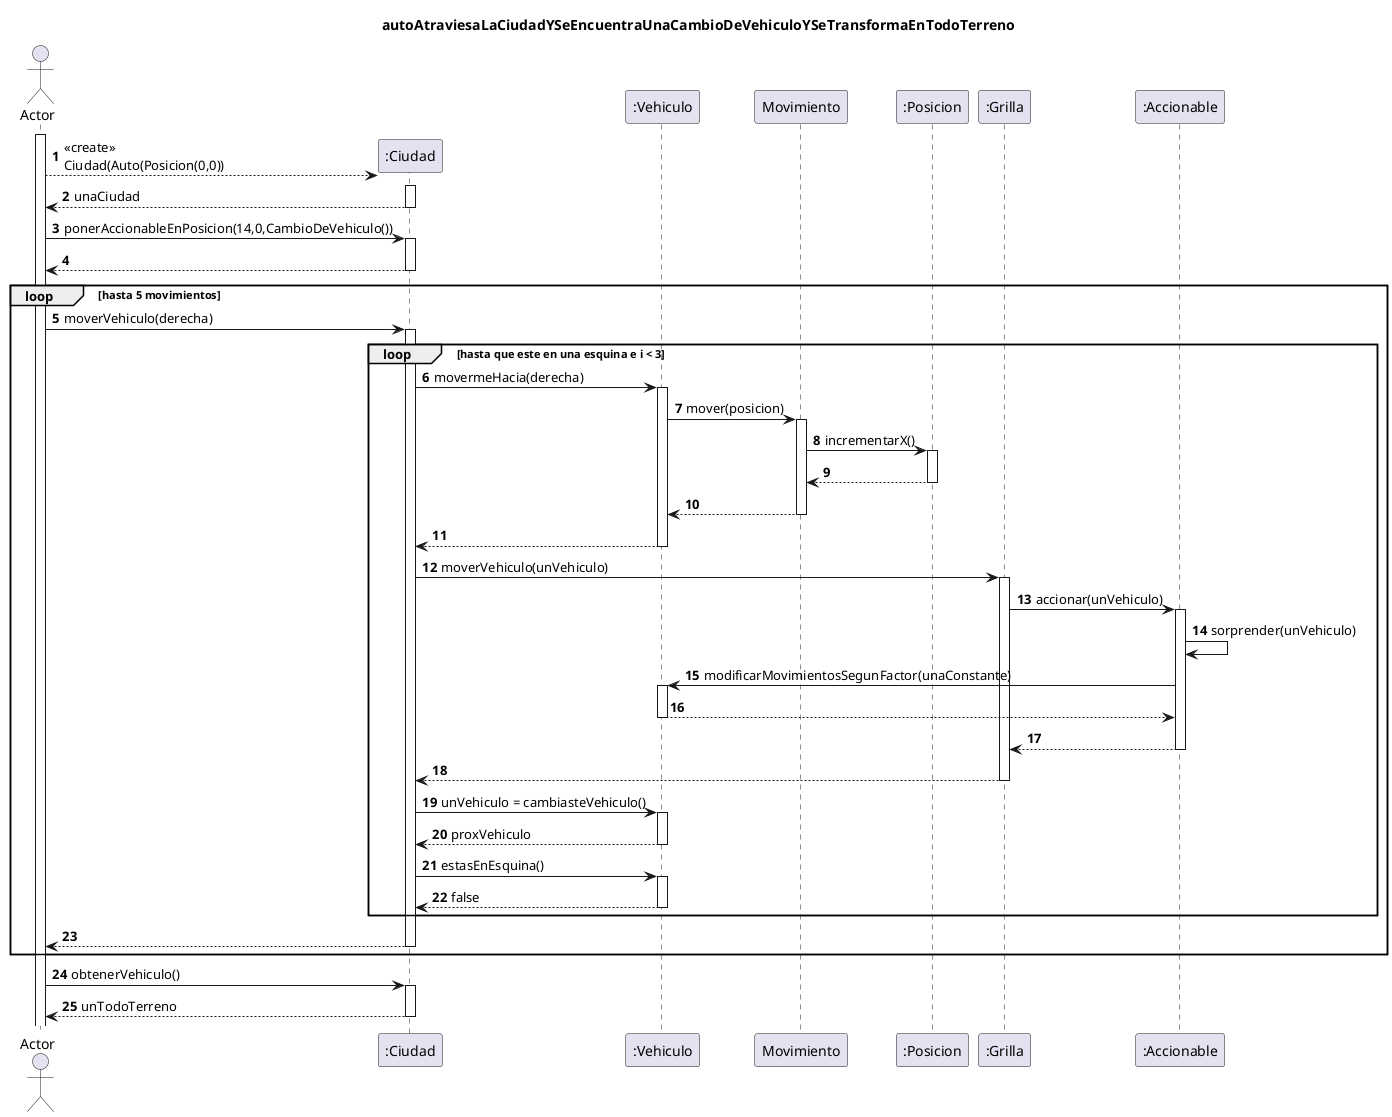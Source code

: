 @startuml
'https://plantuml.com/sequence-diagram

autonumber
title autoAtraviesaLaCiudadYSeEncuentraUnaCambioDeVehiculoYSeTransformaEnTodoTerreno

actor Actor

Actor++

create ":Ciudad"
Actor --> ":Ciudad"++:<<create>>\nCiudad(Auto(Posicion(0,0))
Actor <-- ":Ciudad"--: unaCiudad

Actor -> ":Ciudad"++:ponerAccionableEnPosicion(14,0,CambioDeVehiculo())
Actor <-- ":Ciudad"--


loop hasta 5 movimientos
Actor -> ":Ciudad"++:moverVehiculo(derecha)

loop hasta que este en una esquina e i < 3
":Ciudad"->":Vehiculo"++:movermeHacia(derecha)
":Vehiculo" -> "Movimiento"++:mover(posicion)
"Movimiento" -> ":Posicion"++:incrementarX()
"Movimiento" <-- ":Posicion"--
":Vehiculo" <-- "Movimiento"--
":Ciudad"<-- ":Vehiculo"--
":Ciudad" -> ":Grilla"++:moverVehiculo(unVehiculo)
":Grilla" -> ":Accionable"++:accionar(unVehiculo)
":Accionable" -> ":Accionable":sorprender(unVehiculo)
":Accionable" -> ":Vehiculo"++:modificarMovimientosSegunFactor(unaConstante)
":Accionable" <-- ":Vehiculo"--
":Grilla" <-- ":Accionable"--
":Ciudad" <-- ":Grilla"--
":Ciudad" -> ":Vehiculo"++:unVehiculo = cambiasteVehiculo()
":Ciudad" <-- ":Vehiculo"--:proxVehiculo
":Ciudad" -> ":Vehiculo"++:estasEnEsquina()
":Ciudad" <-- ":Vehiculo"--: false
end loop

Actor <-- ":Ciudad"--
end loop


Actor -> ":Ciudad"++: obtenerVehiculo()
Actor <-- ":Ciudad"--: unTodoTerreno
@enduml